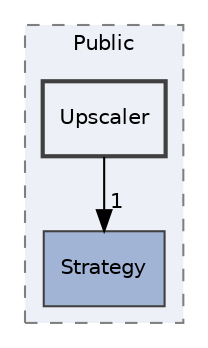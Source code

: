 digraph "Source/GKFogOfWar/Public/Upscaler"
{
 // LATEX_PDF_SIZE
  edge [fontname="Helvetica",fontsize="10",labelfontname="Helvetica",labelfontsize="10"];
  node [fontname="Helvetica",fontsize="10",shape=record];
  compound=true
  subgraph clusterdir_234c5aa4ace59e13ea40883358008101 {
    graph [ bgcolor="#edf0f7", pencolor="grey50", style="filled,dashed,", label="Public", fontname="Helvetica", fontsize="10", URL="dir_234c5aa4ace59e13ea40883358008101.html"]
  dir_7a6a70424c7990ba28d5c61c16af09b6 [shape=box, label="Strategy", style="filled,", fillcolor="#a2b4d6", color="grey25", URL="dir_7a6a70424c7990ba28d5c61c16af09b6.html"];
  dir_6570d3144574bd0e5f4299d39be8c6ad [shape=box, label="Upscaler", style="filled,bold,", fillcolor="#edf0f7", color="grey25", URL="dir_6570d3144574bd0e5f4299d39be8c6ad.html"];
  }
  dir_6570d3144574bd0e5f4299d39be8c6ad->dir_7a6a70424c7990ba28d5c61c16af09b6 [headlabel="1", labeldistance=1.5 headhref="dir_000009_000008.html"];
}
